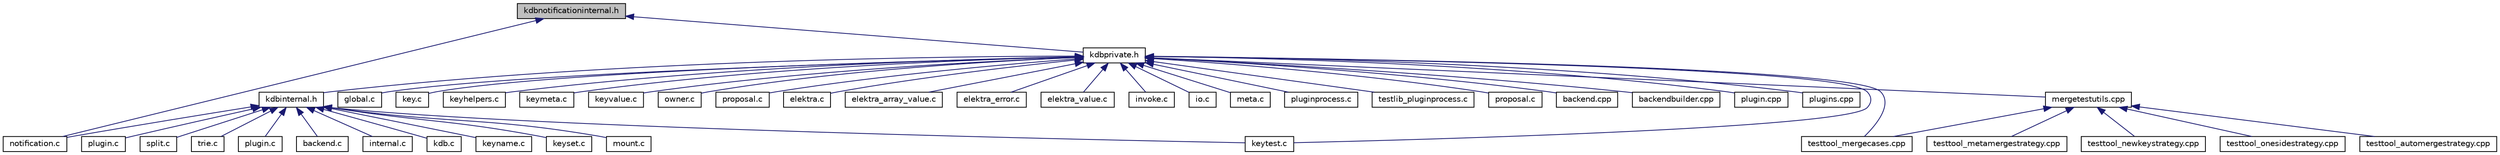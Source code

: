 digraph "kdbnotificationinternal.h"
{
  edge [fontname="Helvetica",fontsize="10",labelfontname="Helvetica",labelfontsize="10"];
  node [fontname="Helvetica",fontsize="10",shape=record];
  Node11 [label="kdbnotificationinternal.h",height=0.2,width=0.4,color="black", fillcolor="grey75", style="filled", fontcolor="black"];
  Node11 -> Node12 [dir="back",color="midnightblue",fontsize="10",style="solid",fontname="Helvetica"];
  Node12 [label="notification.c",height=0.2,width=0.4,color="black", fillcolor="white", style="filled",URL="$notification_8c.html",tooltip="Implementation of notification functions as defined in kdbnotification.h. "];
  Node11 -> Node13 [dir="back",color="midnightblue",fontsize="10",style="solid",fontname="Helvetica"];
  Node13 [label="kdbprivate.h",height=0.2,width=0.4,color="black", fillcolor="white", style="filled",URL="$kdbprivate_8h.html",tooltip="Private declarations. "];
  Node13 -> Node14 [dir="back",color="midnightblue",fontsize="10",style="solid",fontname="Helvetica"];
  Node14 [label="global.c",height=0.2,width=0.4,color="black", fillcolor="white", style="filled",URL="$global_8c.html",tooltip="Helpers for global plugins. "];
  Node13 -> Node15 [dir="back",color="midnightblue",fontsize="10",style="solid",fontname="Helvetica"];
  Node15 [label="key.c",height=0.2,width=0.4,color="black", fillcolor="white", style="filled",URL="$key_8c.html",tooltip="Methods for Key manipulation. "];
  Node13 -> Node16 [dir="back",color="midnightblue",fontsize="10",style="solid",fontname="Helvetica"];
  Node16 [label="keyhelpers.c",height=0.2,width=0.4,color="black", fillcolor="white", style="filled",URL="$keyhelpers_8c.html",tooltip="Helpers for key manipulation. "];
  Node13 -> Node17 [dir="back",color="midnightblue",fontsize="10",style="solid",fontname="Helvetica"];
  Node17 [label="keymeta.c",height=0.2,width=0.4,color="black", fillcolor="white", style="filled",URL="$keymeta_8c.html",tooltip="Methods to do various operations on Key metadata. "];
  Node13 -> Node18 [dir="back",color="midnightblue",fontsize="10",style="solid",fontname="Helvetica"];
  Node18 [label="keytest.c",height=0.2,width=0.4,color="black", fillcolor="white", style="filled",URL="$keytest_8c.html",tooltip="Methods for making tests. "];
  Node13 -> Node19 [dir="back",color="midnightblue",fontsize="10",style="solid",fontname="Helvetica"];
  Node19 [label="keyvalue.c",height=0.2,width=0.4,color="black", fillcolor="white", style="filled",URL="$keyvalue_8c.html",tooltip="Methods for Key value manipulation. "];
  Node13 -> Node20 [dir="back",color="midnightblue",fontsize="10",style="solid",fontname="Helvetica"];
  Node20 [label="owner.c",height=0.2,width=0.4,color="black", fillcolor="white", style="filled",URL="$owner_8c.html",tooltip="Obsolete owner methods. "];
  Node13 -> Node21 [dir="back",color="midnightblue",fontsize="10",style="solid",fontname="Helvetica"];
  Node21 [label="proposal.c",height=0.2,width=0.4,color="black", fillcolor="white", style="filled",URL="$elektra_2proposal_8c.html",tooltip="Implementation of proposed API enhancements. "];
  Node13 -> Node22 [dir="back",color="midnightblue",fontsize="10",style="solid",fontname="Helvetica"];
  Node22 [label="elektra.c",height=0.2,width=0.4,color="black", fillcolor="white", style="filled",URL="$elektra_8c.html",tooltip="Elektra High Level API. "];
  Node13 -> Node23 [dir="back",color="midnightblue",fontsize="10",style="solid",fontname="Helvetica"];
  Node23 [label="elektra_array_value.c",height=0.2,width=0.4,color="black", fillcolor="white", style="filled",URL="$elektra__array__value_8c.html",tooltip="Elektra High Level API. "];
  Node13 -> Node24 [dir="back",color="midnightblue",fontsize="10",style="solid",fontname="Helvetica"];
  Node24 [label="elektra_error.c",height=0.2,width=0.4,color="black", fillcolor="white", style="filled",URL="$elektra__error_8c.html",tooltip="Elektra error codes. "];
  Node13 -> Node25 [dir="back",color="midnightblue",fontsize="10",style="solid",fontname="Helvetica"];
  Node25 [label="elektra_value.c",height=0.2,width=0.4,color="black", fillcolor="white", style="filled",URL="$elektra__value_8c.html",tooltip="Elektra High Level API. "];
  Node13 -> Node26 [dir="back",color="midnightblue",fontsize="10",style="solid",fontname="Helvetica"];
  Node26 [label="invoke.c",height=0.2,width=0.4,color="black", fillcolor="white", style="filled",URL="$invoke_8c.html",tooltip="Library for invoking exported plugin functions. "];
  Node13 -> Node27 [dir="back",color="midnightblue",fontsize="10",style="solid",fontname="Helvetica"];
  Node27 [label="io.c",height=0.2,width=0.4,color="black", fillcolor="white", style="filled",URL="$io_8c.html",tooltip="Implementation of I/O functions as defined in kdbio.h. "];
  Node13 -> Node28 [dir="back",color="midnightblue",fontsize="10",style="solid",fontname="Helvetica"];
  Node28 [label="meta.c",height=0.2,width=0.4,color="black", fillcolor="white", style="filled",URL="$meta_8c.html",tooltip="Methods for metadata manipulation. "];
  Node13 -> Node29 [dir="back",color="midnightblue",fontsize="10",style="solid",fontname="Helvetica"];
  Node29 [label="pluginprocess.c",height=0.2,width=0.4,color="black", fillcolor="white", style="filled",URL="$pluginprocess_8c.html",tooltip="Source for the pluginprocess library. "];
  Node13 -> Node30 [dir="back",color="midnightblue",fontsize="10",style="solid",fontname="Helvetica"];
  Node30 [label="testlib_pluginprocess.c",height=0.2,width=0.4,color="black", fillcolor="white", style="filled",URL="$testlib__pluginprocess_8c.html",tooltip="Tests for pluginprocess library. "];
  Node13 -> Node31 [dir="back",color="midnightblue",fontsize="10",style="solid",fontname="Helvetica"];
  Node31 [label="proposal.c",height=0.2,width=0.4,color="black", fillcolor="white", style="filled",URL="$proposal_2proposal_8c.html",tooltip="Implementation of proposed API enhancements. "];
  Node13 -> Node32 [dir="back",color="midnightblue",fontsize="10",style="solid",fontname="Helvetica"];
  Node32 [label="backend.cpp",height=0.2,width=0.4,color="black", fillcolor="white", style="filled",URL="$src_2backend_8cpp.html",tooltip="Implementation of backend. "];
  Node13 -> Node33 [dir="back",color="midnightblue",fontsize="10",style="solid",fontname="Helvetica"];
  Node33 [label="backendbuilder.cpp",height=0.2,width=0.4,color="black", fillcolor="white", style="filled",URL="$backendbuilder_8cpp.html",tooltip="Implementation of backend builder. "];
  Node13 -> Node34 [dir="back",color="midnightblue",fontsize="10",style="solid",fontname="Helvetica"];
  Node34 [label="plugin.cpp",height=0.2,width=0.4,color="black", fillcolor="white", style="filled",URL="$plugin_8cpp.html",tooltip="Implementation of plugin. "];
  Node13 -> Node35 [dir="back",color="midnightblue",fontsize="10",style="solid",fontname="Helvetica"];
  Node35 [label="plugins.cpp",height=0.2,width=0.4,color="black", fillcolor="white", style="filled",URL="$plugins_8cpp.html",tooltip="Implementation of set/get/error plugins. "];
  Node13 -> Node36 [dir="back",color="midnightblue",fontsize="10",style="solid",fontname="Helvetica"];
  Node36 [label="mergetestutils.cpp",height=0.2,width=0.4,color="black", fillcolor="white", style="filled",URL="$mergetestutils_8cpp.html",tooltip="Implements a helper class for merge related tests. "];
  Node36 -> Node37 [dir="back",color="midnightblue",fontsize="10",style="solid",fontname="Helvetica"];
  Node37 [label="testtool_automergestrategy.cpp",height=0.2,width=0.4,color="black", fillcolor="white", style="filled",URL="$testtool__automergestrategy_8cpp.html",tooltip="Tests for the AutoMergeStrategy. "];
  Node36 -> Node38 [dir="back",color="midnightblue",fontsize="10",style="solid",fontname="Helvetica"];
  Node38 [label="testtool_mergecases.cpp",height=0.2,width=0.4,color="black", fillcolor="white", style="filled",URL="$testtool__mergecases_8cpp.html",tooltip="Tests for the ThreeWayMerge. "];
  Node36 -> Node39 [dir="back",color="midnightblue",fontsize="10",style="solid",fontname="Helvetica"];
  Node39 [label="testtool_metamergestrategy.cpp",height=0.2,width=0.4,color="black", fillcolor="white", style="filled",URL="$testtool__metamergestrategy_8cpp.html",tooltip="Tests for the MetaMergeStrategy. "];
  Node36 -> Node40 [dir="back",color="midnightblue",fontsize="10",style="solid",fontname="Helvetica"];
  Node40 [label="testtool_newkeystrategy.cpp",height=0.2,width=0.4,color="black", fillcolor="white", style="filled",URL="$testtool__newkeystrategy_8cpp.html",tooltip="Tests for the NewKeyStrategy. "];
  Node36 -> Node41 [dir="back",color="midnightblue",fontsize="10",style="solid",fontname="Helvetica"];
  Node41 [label="testtool_onesidestrategy.cpp",height=0.2,width=0.4,color="black", fillcolor="white", style="filled",URL="$testtool__onesidestrategy_8cpp.html",tooltip="Tests for the OneSideStrategy. "];
  Node13 -> Node38 [dir="back",color="midnightblue",fontsize="10",style="solid",fontname="Helvetica"];
  Node13 -> Node42 [dir="back",color="midnightblue",fontsize="10",style="solid",fontname="Helvetica"];
  Node42 [label="kdbinternal.h",height=0.2,width=0.4,color="black", fillcolor="white", style="filled",URL="$kdbinternal_8h.html",tooltip="Includes most internal header files. "];
  Node42 -> Node43 [dir="back",color="midnightblue",fontsize="10",style="solid",fontname="Helvetica"];
  Node43 [label="backend.c",height=0.2,width=0.4,color="black", fillcolor="white", style="filled",URL="$backend_8c.html",tooltip="Everything related to a backend. "];
  Node42 -> Node44 [dir="back",color="midnightblue",fontsize="10",style="solid",fontname="Helvetica"];
  Node44 [label="internal.c",height=0.2,width=0.4,color="black", fillcolor="white", style="filled",URL="$internal_8c.html",tooltip="Internal methods for Elektra. "];
  Node42 -> Node45 [dir="back",color="midnightblue",fontsize="10",style="solid",fontname="Helvetica"];
  Node45 [label="kdb.c",height=0.2,width=0.4,color="black", fillcolor="white", style="filled",URL="$kdb_8c.html",tooltip="Low level functions for access the Key Database. "];
  Node42 -> Node46 [dir="back",color="midnightblue",fontsize="10",style="solid",fontname="Helvetica"];
  Node46 [label="keyname.c",height=0.2,width=0.4,color="black", fillcolor="white", style="filled",URL="$elektra_2keyname_8c.html",tooltip="Methods for Key name manipulation. "];
  Node42 -> Node47 [dir="back",color="midnightblue",fontsize="10",style="solid",fontname="Helvetica"];
  Node47 [label="keyset.c",height=0.2,width=0.4,color="black", fillcolor="white", style="filled",URL="$keyset_8c.html",tooltip="Methods for key sets. "];
  Node42 -> Node18 [dir="back",color="midnightblue",fontsize="10",style="solid",fontname="Helvetica"];
  Node42 -> Node48 [dir="back",color="midnightblue",fontsize="10",style="solid",fontname="Helvetica"];
  Node48 [label="mount.c",height=0.2,width=0.4,color="black", fillcolor="white", style="filled",URL="$mount_8c.html",tooltip="Internals of mount functionality. "];
  Node42 -> Node49 [dir="back",color="midnightblue",fontsize="10",style="solid",fontname="Helvetica"];
  Node49 [label="plugin.c",height=0.2,width=0.4,color="black", fillcolor="white", style="filled",URL="$elektra_2plugin_8c.html",tooltip="Interna of plugin functionality. "];
  Node42 -> Node50 [dir="back",color="midnightblue",fontsize="10",style="solid",fontname="Helvetica"];
  Node50 [label="split.c",height=0.2,width=0.4,color="black", fillcolor="white", style="filled",URL="$split_8c.html",tooltip="Interna of splitting functionality. "];
  Node42 -> Node51 [dir="back",color="midnightblue",fontsize="10",style="solid",fontname="Helvetica"];
  Node51 [label="trie.c",height=0.2,width=0.4,color="black", fillcolor="white", style="filled",URL="$trie_8c.html",tooltip="Interna of trie functionality. "];
  Node42 -> Node12 [dir="back",color="midnightblue",fontsize="10",style="solid",fontname="Helvetica"];
  Node42 -> Node52 [dir="back",color="midnightblue",fontsize="10",style="solid",fontname="Helvetica"];
  Node52 [label="plugin.c",height=0.2,width=0.4,color="black", fillcolor="white", style="filled",URL="$plugin_2plugin_8c.html",tooltip="Access plugin handle. "];
}
